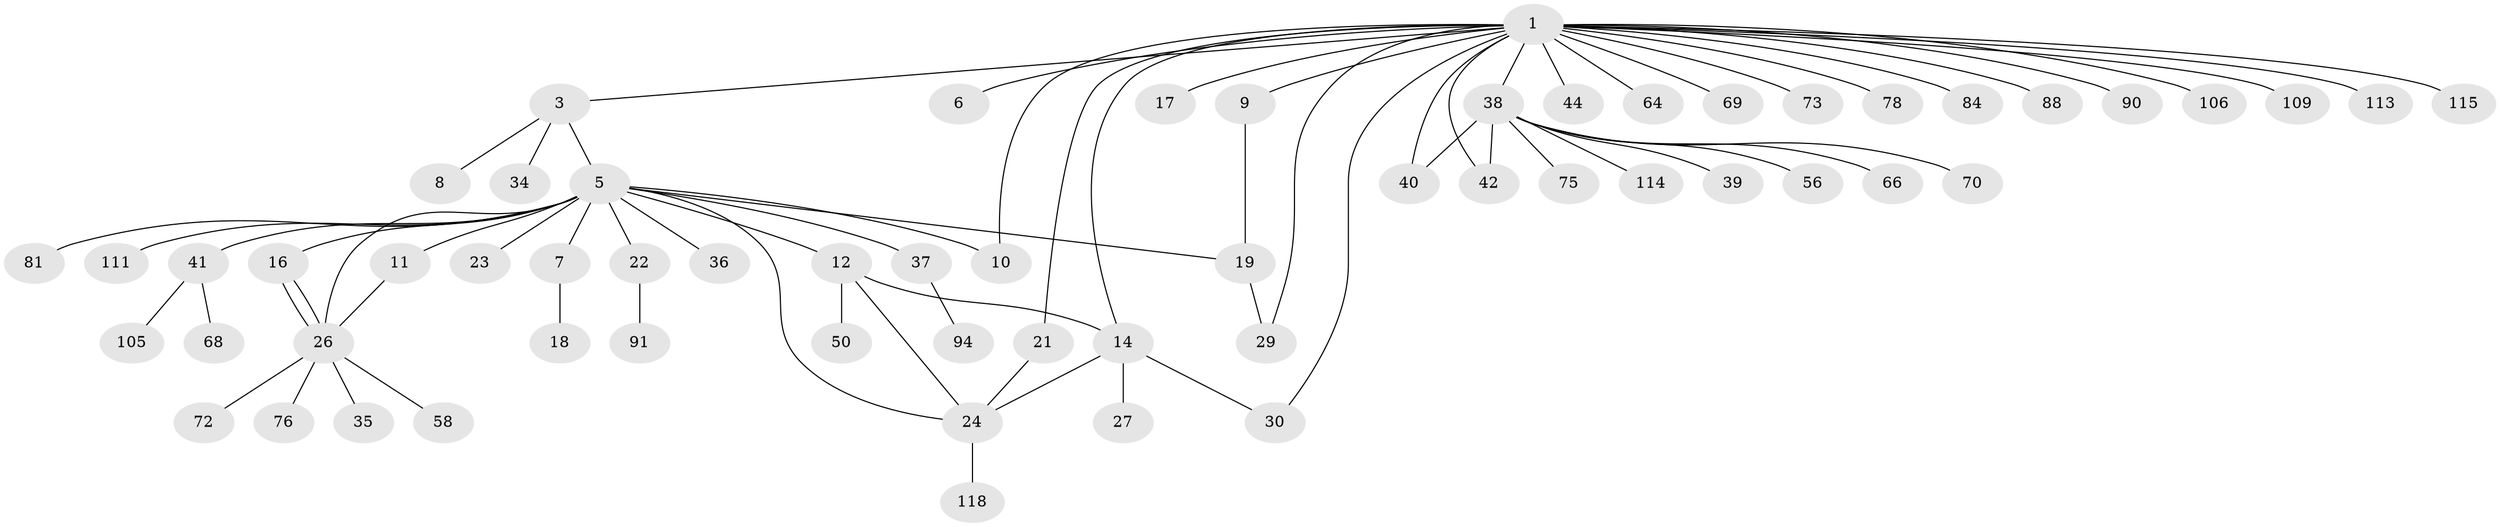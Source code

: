 // original degree distribution, {5: 0.008333333333333333, 16: 0.008333333333333333, 6: 0.016666666666666666, 11: 0.008333333333333333, 13: 0.008333333333333333, 1: 0.575, 3: 0.06666666666666667, 9: 0.016666666666666666, 2: 0.23333333333333334, 12: 0.008333333333333333, 4: 0.025, 7: 0.016666666666666666, 8: 0.008333333333333333}
// Generated by graph-tools (version 1.1) at 2025/18/03/04/25 18:18:00]
// undirected, 60 vertices, 72 edges
graph export_dot {
graph [start="1"]
  node [color=gray90,style=filled];
  1 [super="+2+74"];
  3 [super="+51+49"];
  5 [super="+33+15"];
  6;
  7 [super="+108"];
  8;
  9 [super="+13+103+116+31+25+57+20"];
  10;
  11;
  12 [super="+43"];
  14 [super="+59+80+99"];
  16;
  17 [super="+92+53"];
  18;
  19;
  21;
  22;
  23;
  24 [super="+79+45+28"];
  26;
  27;
  29;
  30 [super="+32"];
  34 [super="+89+55"];
  35;
  36;
  37 [super="+48"];
  38;
  39;
  40 [super="+95+85"];
  41;
  42 [super="+52"];
  44;
  50 [super="+54"];
  56;
  58;
  64;
  66;
  68;
  69 [super="+93"];
  70 [super="+87"];
  72;
  73 [super="+77"];
  75;
  76;
  78;
  81;
  84;
  88;
  90;
  91 [super="+119"];
  94;
  105;
  106;
  109;
  111;
  113;
  114;
  115;
  118;
  1 -- 9 [weight=2];
  1 -- 21;
  1 -- 30;
  1 -- 64;
  1 -- 3;
  1 -- 69 [weight=2];
  1 -- 6;
  1 -- 73;
  1 -- 10;
  1 -- 78;
  1 -- 17;
  1 -- 84;
  1 -- 88;
  1 -- 90;
  1 -- 29;
  1 -- 38;
  1 -- 40;
  1 -- 42;
  1 -- 106;
  1 -- 44;
  1 -- 109;
  1 -- 113;
  1 -- 115;
  1 -- 14;
  3 -- 5;
  3 -- 8;
  3 -- 34;
  5 -- 7;
  5 -- 11;
  5 -- 12;
  5 -- 16;
  5 -- 19;
  5 -- 24;
  5 -- 26;
  5 -- 37;
  5 -- 81;
  5 -- 111;
  5 -- 36;
  5 -- 22;
  5 -- 23;
  5 -- 41;
  5 -- 10;
  7 -- 18;
  9 -- 19;
  11 -- 26;
  12 -- 14;
  12 -- 24;
  12 -- 50;
  14 -- 27;
  14 -- 30;
  14 -- 24;
  16 -- 26;
  16 -- 26;
  19 -- 29;
  21 -- 24;
  22 -- 91;
  24 -- 118;
  26 -- 35;
  26 -- 58;
  26 -- 72;
  26 -- 76;
  37 -- 94;
  38 -- 39;
  38 -- 56;
  38 -- 66;
  38 -- 70;
  38 -- 75;
  38 -- 114;
  38 -- 40;
  38 -- 42;
  41 -- 68;
  41 -- 105;
}
